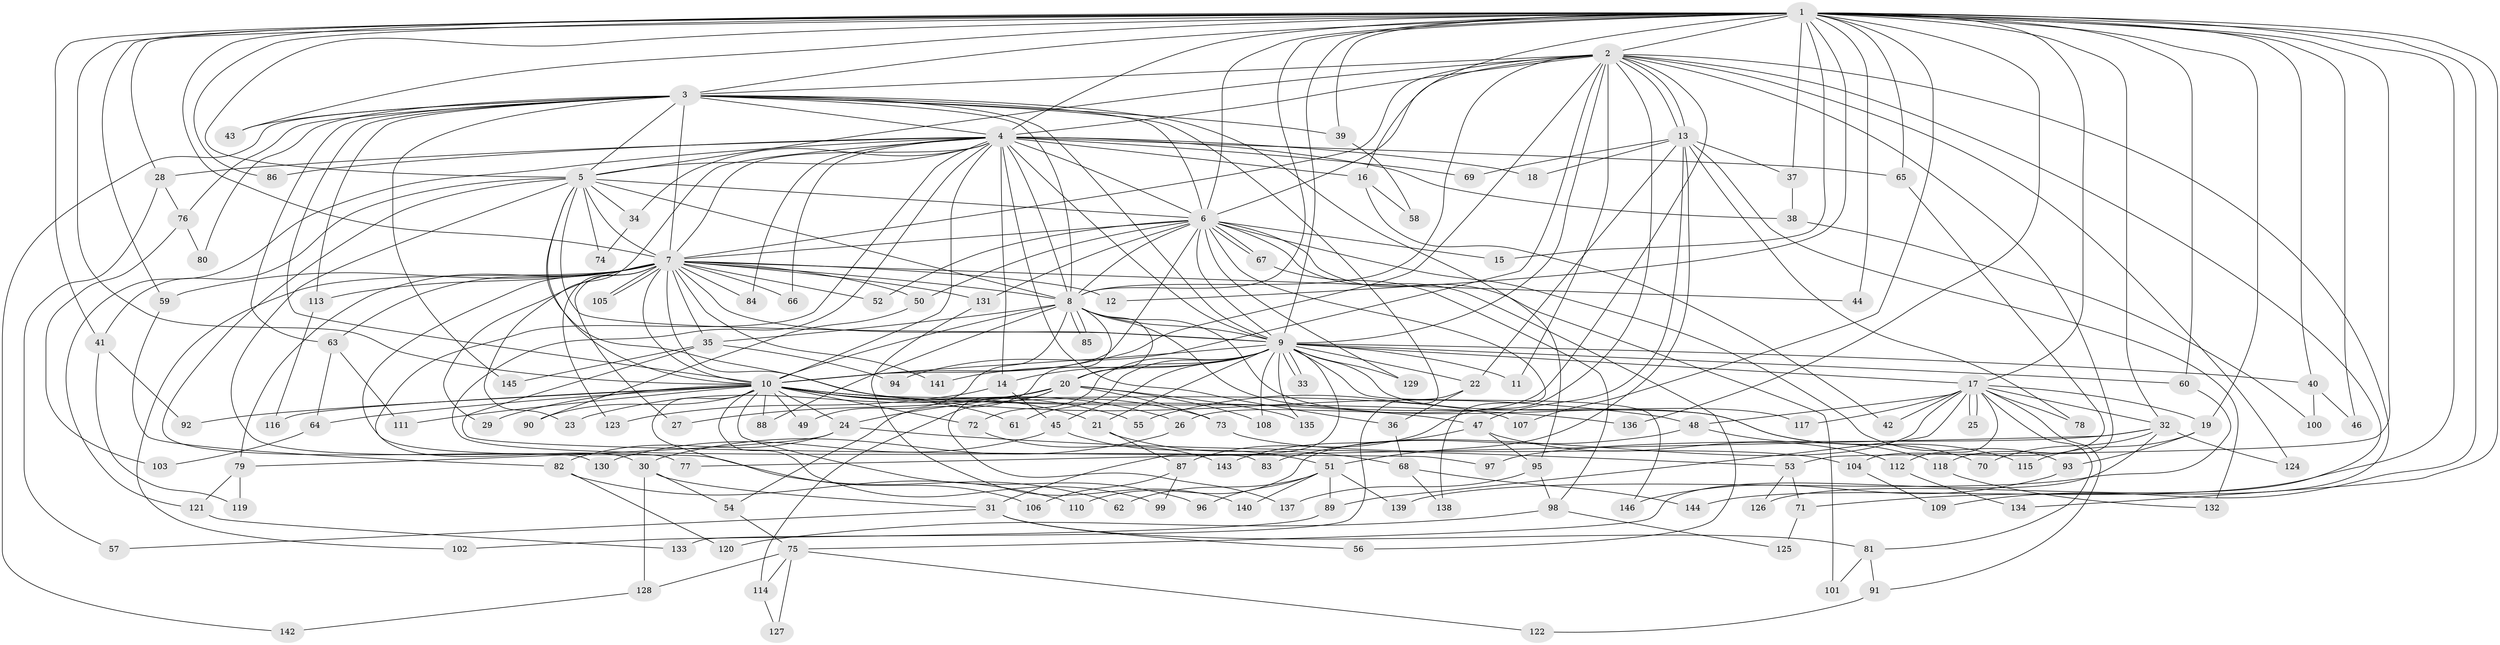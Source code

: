 // coarse degree distribution, {36: 0.009615384615384616, 14: 0.019230769230769232, 16: 0.009615384615384616, 11: 0.009615384615384616, 30: 0.009615384615384616, 26: 0.009615384615384616, 15: 0.009615384615384616, 24: 0.009615384615384616, 2: 0.5096153846153846, 9: 0.009615384615384616, 3: 0.1346153846153846, 4: 0.10576923076923077, 10: 0.019230769230769232, 5: 0.0673076923076923, 1: 0.038461538461538464, 6: 0.019230769230769232, 8: 0.009615384615384616}
// Generated by graph-tools (version 1.1) at 2025/49/03/04/25 22:49:38]
// undirected, 146 vertices, 317 edges
graph export_dot {
  node [color=gray90,style=filled];
  1;
  2;
  3;
  4;
  5;
  6;
  7;
  8;
  9;
  10;
  11;
  12;
  13;
  14;
  15;
  16;
  17;
  18;
  19;
  20;
  21;
  22;
  23;
  24;
  25;
  26;
  27;
  28;
  29;
  30;
  31;
  32;
  33;
  34;
  35;
  36;
  37;
  38;
  39;
  40;
  41;
  42;
  43;
  44;
  45;
  46;
  47;
  48;
  49;
  50;
  51;
  52;
  53;
  54;
  55;
  56;
  57;
  58;
  59;
  60;
  61;
  62;
  63;
  64;
  65;
  66;
  67;
  68;
  69;
  70;
  71;
  72;
  73;
  74;
  75;
  76;
  77;
  78;
  79;
  80;
  81;
  82;
  83;
  84;
  85;
  86;
  87;
  88;
  89;
  90;
  91;
  92;
  93;
  94;
  95;
  96;
  97;
  98;
  99;
  100;
  101;
  102;
  103;
  104;
  105;
  106;
  107;
  108;
  109;
  110;
  111;
  112;
  113;
  114;
  115;
  116;
  117;
  118;
  119;
  120;
  121;
  122;
  123;
  124;
  125;
  126;
  127;
  128;
  129;
  130;
  131;
  132;
  133;
  134;
  135;
  136;
  137;
  138;
  139;
  140;
  141;
  142;
  143;
  144;
  145;
  146;
  1 -- 2;
  1 -- 3;
  1 -- 4;
  1 -- 5;
  1 -- 6;
  1 -- 7;
  1 -- 8;
  1 -- 9;
  1 -- 10;
  1 -- 12;
  1 -- 15;
  1 -- 16;
  1 -- 17;
  1 -- 19;
  1 -- 28;
  1 -- 32;
  1 -- 37;
  1 -- 39;
  1 -- 40;
  1 -- 41;
  1 -- 43;
  1 -- 44;
  1 -- 46;
  1 -- 53;
  1 -- 59;
  1 -- 60;
  1 -- 65;
  1 -- 86;
  1 -- 107;
  1 -- 109;
  1 -- 134;
  1 -- 136;
  1 -- 144;
  2 -- 3;
  2 -- 4;
  2 -- 5;
  2 -- 6;
  2 -- 7;
  2 -- 8;
  2 -- 9;
  2 -- 10;
  2 -- 11;
  2 -- 13;
  2 -- 13;
  2 -- 26;
  2 -- 71;
  2 -- 87;
  2 -- 94;
  2 -- 118;
  2 -- 124;
  2 -- 126;
  3 -- 4;
  3 -- 5;
  3 -- 6;
  3 -- 7;
  3 -- 8;
  3 -- 9;
  3 -- 10;
  3 -- 39;
  3 -- 43;
  3 -- 55;
  3 -- 63;
  3 -- 76;
  3 -- 80;
  3 -- 95;
  3 -- 113;
  3 -- 142;
  3 -- 145;
  4 -- 5;
  4 -- 6;
  4 -- 7;
  4 -- 8;
  4 -- 9;
  4 -- 10;
  4 -- 14;
  4 -- 16;
  4 -- 18;
  4 -- 23;
  4 -- 28;
  4 -- 30;
  4 -- 34;
  4 -- 36;
  4 -- 38;
  4 -- 65;
  4 -- 66;
  4 -- 69;
  4 -- 83;
  4 -- 84;
  4 -- 86;
  4 -- 121;
  5 -- 6;
  5 -- 7;
  5 -- 8;
  5 -- 9;
  5 -- 10;
  5 -- 34;
  5 -- 41;
  5 -- 48;
  5 -- 74;
  5 -- 77;
  5 -- 130;
  6 -- 7;
  6 -- 8;
  6 -- 9;
  6 -- 10;
  6 -- 15;
  6 -- 50;
  6 -- 52;
  6 -- 56;
  6 -- 67;
  6 -- 67;
  6 -- 93;
  6 -- 101;
  6 -- 129;
  6 -- 131;
  6 -- 138;
  7 -- 8;
  7 -- 9;
  7 -- 10;
  7 -- 12;
  7 -- 27;
  7 -- 29;
  7 -- 35;
  7 -- 44;
  7 -- 50;
  7 -- 52;
  7 -- 59;
  7 -- 62;
  7 -- 63;
  7 -- 66;
  7 -- 73;
  7 -- 79;
  7 -- 84;
  7 -- 102;
  7 -- 105;
  7 -- 105;
  7 -- 113;
  7 -- 123;
  7 -- 131;
  7 -- 141;
  8 -- 9;
  8 -- 10;
  8 -- 20;
  8 -- 35;
  8 -- 49;
  8 -- 54;
  8 -- 85;
  8 -- 85;
  8 -- 88;
  8 -- 115;
  8 -- 117;
  9 -- 10;
  9 -- 11;
  9 -- 14;
  9 -- 17;
  9 -- 20;
  9 -- 21;
  9 -- 22;
  9 -- 31;
  9 -- 33;
  9 -- 33;
  9 -- 40;
  9 -- 45;
  9 -- 60;
  9 -- 61;
  9 -- 70;
  9 -- 72;
  9 -- 108;
  9 -- 129;
  9 -- 135;
  9 -- 141;
  9 -- 146;
  10 -- 21;
  10 -- 24;
  10 -- 26;
  10 -- 29;
  10 -- 47;
  10 -- 49;
  10 -- 55;
  10 -- 61;
  10 -- 64;
  10 -- 72;
  10 -- 88;
  10 -- 90;
  10 -- 92;
  10 -- 96;
  10 -- 99;
  10 -- 106;
  10 -- 107;
  10 -- 111;
  10 -- 116;
  10 -- 136;
  13 -- 18;
  13 -- 22;
  13 -- 37;
  13 -- 47;
  13 -- 51;
  13 -- 69;
  13 -- 78;
  13 -- 132;
  14 -- 45;
  14 -- 123;
  16 -- 42;
  16 -- 58;
  17 -- 19;
  17 -- 25;
  17 -- 25;
  17 -- 32;
  17 -- 42;
  17 -- 48;
  17 -- 78;
  17 -- 81;
  17 -- 89;
  17 -- 91;
  17 -- 110;
  17 -- 112;
  17 -- 117;
  19 -- 93;
  19 -- 115;
  20 -- 23;
  20 -- 24;
  20 -- 27;
  20 -- 73;
  20 -- 108;
  20 -- 114;
  20 -- 135;
  20 -- 137;
  21 -- 68;
  21 -- 87;
  22 -- 36;
  22 -- 133;
  24 -- 53;
  24 -- 79;
  24 -- 82;
  26 -- 30;
  28 -- 57;
  28 -- 76;
  30 -- 31;
  30 -- 54;
  30 -- 128;
  31 -- 56;
  31 -- 57;
  31 -- 81;
  32 -- 70;
  32 -- 75;
  32 -- 77;
  32 -- 97;
  32 -- 124;
  34 -- 74;
  35 -- 94;
  35 -- 97;
  35 -- 145;
  36 -- 68;
  37 -- 38;
  38 -- 100;
  39 -- 58;
  40 -- 46;
  40 -- 100;
  41 -- 92;
  41 -- 119;
  45 -- 51;
  45 -- 130;
  47 -- 95;
  47 -- 112;
  47 -- 143;
  48 -- 83;
  48 -- 118;
  50 -- 90;
  51 -- 62;
  51 -- 89;
  51 -- 96;
  51 -- 139;
  51 -- 140;
  53 -- 71;
  53 -- 126;
  54 -- 75;
  59 -- 82;
  60 -- 139;
  63 -- 64;
  63 -- 111;
  64 -- 103;
  65 -- 104;
  67 -- 98;
  68 -- 138;
  68 -- 144;
  71 -- 125;
  72 -- 143;
  73 -- 104;
  75 -- 114;
  75 -- 122;
  75 -- 127;
  75 -- 128;
  76 -- 80;
  76 -- 103;
  79 -- 119;
  79 -- 121;
  81 -- 91;
  81 -- 101;
  82 -- 110;
  82 -- 120;
  87 -- 99;
  87 -- 106;
  89 -- 102;
  91 -- 122;
  93 -- 146;
  95 -- 98;
  95 -- 137;
  98 -- 120;
  98 -- 125;
  104 -- 109;
  112 -- 134;
  113 -- 116;
  114 -- 127;
  118 -- 132;
  121 -- 133;
  128 -- 142;
  131 -- 140;
}
